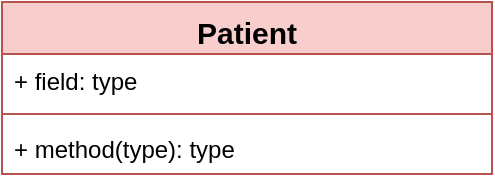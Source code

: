 <mxfile version="24.7.16">
  <diagram name="Page-1" id="rKXKSbG-rJBd0n83CsFM">
    <mxGraphModel dx="1434" dy="833" grid="1" gridSize="10" guides="1" tooltips="1" connect="1" arrows="1" fold="1" page="1" pageScale="1" pageWidth="850" pageHeight="1100" math="0" shadow="0">
      <root>
        <mxCell id="0" />
        <mxCell id="1" parent="0" />
        <mxCell id="kLX442n7oc1yGY5g-aFO-1" value="&lt;font style=&quot;font-size: 15px;&quot;&gt;Patient&lt;/font&gt;" style="swimlane;fontStyle=1;align=center;verticalAlign=top;childLayout=stackLayout;horizontal=1;startSize=26;horizontalStack=0;resizeParent=1;resizeParentMax=0;resizeLast=0;collapsible=1;marginBottom=0;whiteSpace=wrap;html=1;fillColor=#f8cecc;strokeColor=#b85450;" vertex="1" parent="1">
          <mxGeometry x="425" y="230" width="245" height="86" as="geometry" />
        </mxCell>
        <mxCell id="kLX442n7oc1yGY5g-aFO-2" value="+ field: type" style="text;strokeColor=none;fillColor=none;align=left;verticalAlign=top;spacingLeft=4;spacingRight=4;overflow=hidden;rotatable=0;points=[[0,0.5],[1,0.5]];portConstraint=eastwest;whiteSpace=wrap;html=1;" vertex="1" parent="kLX442n7oc1yGY5g-aFO-1">
          <mxGeometry y="26" width="245" height="26" as="geometry" />
        </mxCell>
        <mxCell id="kLX442n7oc1yGY5g-aFO-3" value="" style="line;strokeWidth=1;fillColor=none;align=left;verticalAlign=middle;spacingTop=-1;spacingLeft=3;spacingRight=3;rotatable=0;labelPosition=right;points=[];portConstraint=eastwest;strokeColor=inherit;" vertex="1" parent="kLX442n7oc1yGY5g-aFO-1">
          <mxGeometry y="52" width="245" height="8" as="geometry" />
        </mxCell>
        <mxCell id="kLX442n7oc1yGY5g-aFO-4" value="+ method(type): type" style="text;strokeColor=none;fillColor=none;align=left;verticalAlign=top;spacingLeft=4;spacingRight=4;overflow=hidden;rotatable=0;points=[[0,0.5],[1,0.5]];portConstraint=eastwest;whiteSpace=wrap;html=1;" vertex="1" parent="kLX442n7oc1yGY5g-aFO-1">
          <mxGeometry y="60" width="245" height="26" as="geometry" />
        </mxCell>
      </root>
    </mxGraphModel>
  </diagram>
</mxfile>
